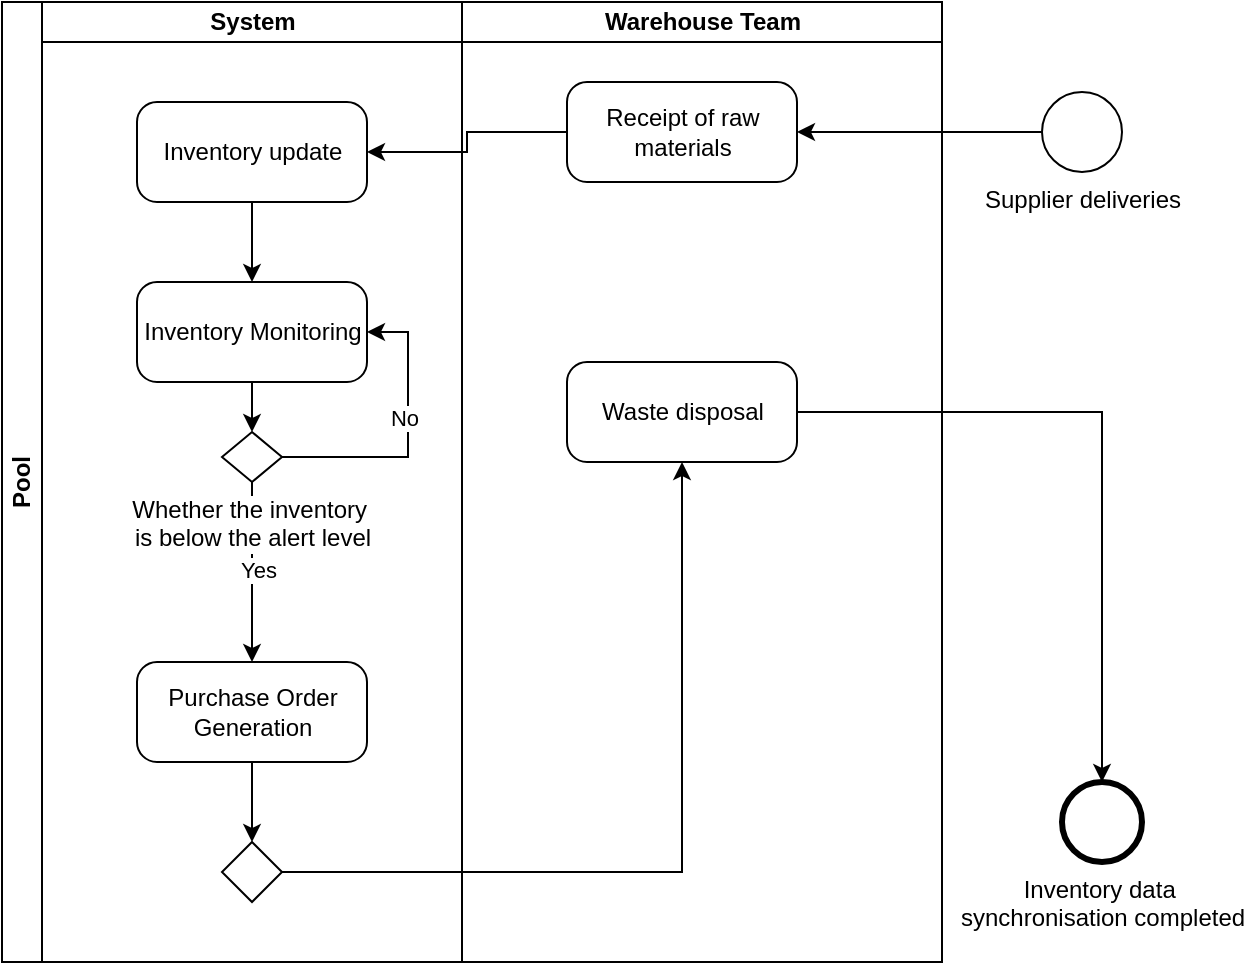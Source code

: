<mxfile version="26.0.2">
  <diagram name="第 1 页" id="a6wfArO-Y8fAT_5yJcVv">
    <mxGraphModel dx="557" dy="760" grid="1" gridSize="10" guides="1" tooltips="1" connect="1" arrows="1" fold="1" page="1" pageScale="1" pageWidth="827" pageHeight="1169" math="0" shadow="0">
      <root>
        <mxCell id="0" />
        <mxCell id="1" parent="0" />
        <mxCell id="rp6b0w_GxRdIaQ9wWKVs-3" value="Pool" style="swimlane;html=1;childLayout=stackLayout;resizeParent=1;resizeParentMax=0;startSize=20;horizontal=0;horizontalStack=1;whiteSpace=wrap;" vertex="1" parent="1">
          <mxGeometry x="120" y="150" width="470" height="480" as="geometry" />
        </mxCell>
        <mxCell id="rp6b0w_GxRdIaQ9wWKVs-4" value="System" style="swimlane;html=1;startSize=20;" vertex="1" parent="rp6b0w_GxRdIaQ9wWKVs-3">
          <mxGeometry x="20" width="210" height="480" as="geometry" />
        </mxCell>
        <mxCell id="rp6b0w_GxRdIaQ9wWKVs-24" style="edgeStyle=orthogonalEdgeStyle;rounded=0;orthogonalLoop=1;jettySize=auto;html=1;" edge="1" parent="rp6b0w_GxRdIaQ9wWKVs-4" source="rp6b0w_GxRdIaQ9wWKVs-10" target="rp6b0w_GxRdIaQ9wWKVs-11">
          <mxGeometry relative="1" as="geometry" />
        </mxCell>
        <mxCell id="rp6b0w_GxRdIaQ9wWKVs-10" value="Inventory update" style="points=[[0.25,0,0],[0.5,0,0],[0.75,0,0],[1,0.25,0],[1,0.5,0],[1,0.75,0],[0.75,1,0],[0.5,1,0],[0.25,1,0],[0,0.75,0],[0,0.5,0],[0,0.25,0]];shape=mxgraph.bpmn.task;whiteSpace=wrap;rectStyle=rounded;size=10;html=1;container=1;expand=0;collapsible=0;taskMarker=abstract;" vertex="1" parent="rp6b0w_GxRdIaQ9wWKVs-4">
          <mxGeometry x="47.5" y="50" width="115" height="50" as="geometry" />
        </mxCell>
        <mxCell id="rp6b0w_GxRdIaQ9wWKVs-16" style="edgeStyle=orthogonalEdgeStyle;rounded=0;orthogonalLoop=1;jettySize=auto;html=1;" edge="1" parent="rp6b0w_GxRdIaQ9wWKVs-4" source="rp6b0w_GxRdIaQ9wWKVs-11" target="rp6b0w_GxRdIaQ9wWKVs-14">
          <mxGeometry relative="1" as="geometry" />
        </mxCell>
        <mxCell id="rp6b0w_GxRdIaQ9wWKVs-11" value="Inventory Monitoring" style="points=[[0.25,0,0],[0.5,0,0],[0.75,0,0],[1,0.25,0],[1,0.5,0],[1,0.75,0],[0.75,1,0],[0.5,1,0],[0.25,1,0],[0,0.75,0],[0,0.5,0],[0,0.25,0]];shape=mxgraph.bpmn.task;whiteSpace=wrap;rectStyle=rounded;size=10;html=1;container=1;expand=0;collapsible=0;taskMarker=abstract;" vertex="1" parent="rp6b0w_GxRdIaQ9wWKVs-4">
          <mxGeometry x="47.5" y="140" width="115" height="50" as="geometry" />
        </mxCell>
        <mxCell id="rp6b0w_GxRdIaQ9wWKVs-27" style="edgeStyle=orthogonalEdgeStyle;rounded=0;orthogonalLoop=1;jettySize=auto;html=1;" edge="1" parent="rp6b0w_GxRdIaQ9wWKVs-4" source="rp6b0w_GxRdIaQ9wWKVs-13" target="rp6b0w_GxRdIaQ9wWKVs-26">
          <mxGeometry relative="1" as="geometry" />
        </mxCell>
        <mxCell id="rp6b0w_GxRdIaQ9wWKVs-13" value="Purchase Order Generation" style="points=[[0.25,0,0],[0.5,0,0],[0.75,0,0],[1,0.25,0],[1,0.5,0],[1,0.75,0],[0.75,1,0],[0.5,1,0],[0.25,1,0],[0,0.75,0],[0,0.5,0],[0,0.25,0]];shape=mxgraph.bpmn.task;whiteSpace=wrap;rectStyle=rounded;size=10;html=1;container=1;expand=0;collapsible=0;taskMarker=abstract;" vertex="1" parent="rp6b0w_GxRdIaQ9wWKVs-4">
          <mxGeometry x="47.5" y="330" width="115" height="50" as="geometry" />
        </mxCell>
        <mxCell id="rp6b0w_GxRdIaQ9wWKVs-17" style="edgeStyle=orthogonalEdgeStyle;rounded=0;orthogonalLoop=1;jettySize=auto;html=1;" edge="1" parent="rp6b0w_GxRdIaQ9wWKVs-4" source="rp6b0w_GxRdIaQ9wWKVs-14" target="rp6b0w_GxRdIaQ9wWKVs-13">
          <mxGeometry relative="1" as="geometry" />
        </mxCell>
        <mxCell id="rp6b0w_GxRdIaQ9wWKVs-18" value="Yes" style="edgeLabel;html=1;align=center;verticalAlign=middle;resizable=0;points=[];" vertex="1" connectable="0" parent="rp6b0w_GxRdIaQ9wWKVs-17">
          <mxGeometry x="-0.017" y="3" relative="1" as="geometry">
            <mxPoint as="offset" />
          </mxGeometry>
        </mxCell>
        <mxCell id="rp6b0w_GxRdIaQ9wWKVs-14" value="Whether the inventory&amp;nbsp;&lt;div&gt;is below the alert level&lt;/div&gt;" style="points=[[0.25,0.25,0],[0.5,0,0],[0.75,0.25,0],[1,0.5,0],[0.75,0.75,0],[0.5,1,0],[0.25,0.75,0],[0,0.5,0]];shape=mxgraph.bpmn.gateway2;html=1;verticalLabelPosition=bottom;labelBackgroundColor=#ffffff;verticalAlign=top;align=center;perimeter=rhombusPerimeter;outlineConnect=0;outline=none;symbol=none;" vertex="1" parent="rp6b0w_GxRdIaQ9wWKVs-4">
          <mxGeometry x="90" y="215" width="30" height="25" as="geometry" />
        </mxCell>
        <mxCell id="rp6b0w_GxRdIaQ9wWKVs-19" style="edgeStyle=orthogonalEdgeStyle;rounded=0;orthogonalLoop=1;jettySize=auto;html=1;entryX=1;entryY=0.5;entryDx=0;entryDy=0;entryPerimeter=0;" edge="1" parent="rp6b0w_GxRdIaQ9wWKVs-4" source="rp6b0w_GxRdIaQ9wWKVs-14" target="rp6b0w_GxRdIaQ9wWKVs-11">
          <mxGeometry relative="1" as="geometry">
            <Array as="points">
              <mxPoint x="183" y="228" />
              <mxPoint x="183" y="165" />
            </Array>
          </mxGeometry>
        </mxCell>
        <mxCell id="rp6b0w_GxRdIaQ9wWKVs-20" value="No" style="edgeLabel;html=1;align=center;verticalAlign=middle;resizable=0;points=[];" vertex="1" connectable="0" parent="rp6b0w_GxRdIaQ9wWKVs-19">
          <mxGeometry x="0.13" y="2" relative="1" as="geometry">
            <mxPoint as="offset" />
          </mxGeometry>
        </mxCell>
        <mxCell id="rp6b0w_GxRdIaQ9wWKVs-26" value="" style="points=[[0.25,0.25,0],[0.5,0,0],[0.75,0.25,0],[1,0.5,0],[0.75,0.75,0],[0.5,1,0],[0.25,0.75,0],[0,0.5,0]];shape=mxgraph.bpmn.gateway2;html=1;verticalLabelPosition=bottom;labelBackgroundColor=#ffffff;verticalAlign=top;align=center;perimeter=rhombusPerimeter;outlineConnect=0;outline=none;symbol=none;" vertex="1" parent="rp6b0w_GxRdIaQ9wWKVs-4">
          <mxGeometry x="90" y="420" width="30" height="30" as="geometry" />
        </mxCell>
        <mxCell id="rp6b0w_GxRdIaQ9wWKVs-5" value="Warehouse Team" style="swimlane;html=1;startSize=20;" vertex="1" parent="rp6b0w_GxRdIaQ9wWKVs-3">
          <mxGeometry x="230" width="240" height="480" as="geometry" />
        </mxCell>
        <mxCell id="rp6b0w_GxRdIaQ9wWKVs-8" value="Receipt of raw materials" style="points=[[0.25,0,0],[0.5,0,0],[0.75,0,0],[1,0.25,0],[1,0.5,0],[1,0.75,0],[0.75,1,0],[0.5,1,0],[0.25,1,0],[0,0.75,0],[0,0.5,0],[0,0.25,0]];shape=mxgraph.bpmn.task;whiteSpace=wrap;rectStyle=rounded;size=10;html=1;container=1;expand=0;collapsible=0;taskMarker=abstract;" vertex="1" parent="rp6b0w_GxRdIaQ9wWKVs-5">
          <mxGeometry x="52.5" y="40" width="115" height="50" as="geometry" />
        </mxCell>
        <mxCell id="rp6b0w_GxRdIaQ9wWKVs-9" value="Waste disposal" style="points=[[0.25,0,0],[0.5,0,0],[0.75,0,0],[1,0.25,0],[1,0.5,0],[1,0.75,0],[0.75,1,0],[0.5,1,0],[0.25,1,0],[0,0.75,0],[0,0.5,0],[0,0.25,0]];shape=mxgraph.bpmn.task;whiteSpace=wrap;rectStyle=rounded;size=10;html=1;container=1;expand=0;collapsible=0;taskMarker=abstract;" vertex="1" parent="rp6b0w_GxRdIaQ9wWKVs-5">
          <mxGeometry x="52.5" y="180" width="115" height="50" as="geometry" />
        </mxCell>
        <mxCell id="rp6b0w_GxRdIaQ9wWKVs-22" style="edgeStyle=orthogonalEdgeStyle;rounded=0;orthogonalLoop=1;jettySize=auto;html=1;" edge="1" parent="rp6b0w_GxRdIaQ9wWKVs-5" source="rp6b0w_GxRdIaQ9wWKVs-7" target="rp6b0w_GxRdIaQ9wWKVs-8">
          <mxGeometry relative="1" as="geometry" />
        </mxCell>
        <mxCell id="rp6b0w_GxRdIaQ9wWKVs-7" value="Supplier deliveries" style="points=[[0.145,0.145,0],[0.5,0,0],[0.855,0.145,0],[1,0.5,0],[0.855,0.855,0],[0.5,1,0],[0.145,0.855,0],[0,0.5,0]];shape=mxgraph.bpmn.event;html=1;verticalLabelPosition=bottom;labelBackgroundColor=#ffffff;verticalAlign=top;align=center;perimeter=ellipsePerimeter;outlineConnect=0;aspect=fixed;outline=standard;symbol=general;" vertex="1" parent="rp6b0w_GxRdIaQ9wWKVs-5">
          <mxGeometry x="290" y="45" width="40" height="40" as="geometry" />
        </mxCell>
        <mxCell id="rp6b0w_GxRdIaQ9wWKVs-23" style="edgeStyle=orthogonalEdgeStyle;rounded=0;orthogonalLoop=1;jettySize=auto;html=1;" edge="1" parent="rp6b0w_GxRdIaQ9wWKVs-3" source="rp6b0w_GxRdIaQ9wWKVs-8" target="rp6b0w_GxRdIaQ9wWKVs-10">
          <mxGeometry relative="1" as="geometry" />
        </mxCell>
        <mxCell id="rp6b0w_GxRdIaQ9wWKVs-28" style="edgeStyle=orthogonalEdgeStyle;rounded=0;orthogonalLoop=1;jettySize=auto;html=1;" edge="1" parent="rp6b0w_GxRdIaQ9wWKVs-3" source="rp6b0w_GxRdIaQ9wWKVs-26" target="rp6b0w_GxRdIaQ9wWKVs-9">
          <mxGeometry relative="1" as="geometry" />
        </mxCell>
        <mxCell id="rp6b0w_GxRdIaQ9wWKVs-25" value="Inventory data&amp;nbsp;&lt;div&gt;synchronisation completed&lt;/div&gt;" style="points=[[0.145,0.145,0],[0.5,0,0],[0.855,0.145,0],[1,0.5,0],[0.855,0.855,0],[0.5,1,0],[0.145,0.855,0],[0,0.5,0]];shape=mxgraph.bpmn.event;html=1;verticalLabelPosition=bottom;labelBackgroundColor=#ffffff;verticalAlign=top;align=center;perimeter=ellipsePerimeter;outlineConnect=0;aspect=fixed;outline=end;symbol=terminate2;" vertex="1" parent="1">
          <mxGeometry x="650" y="540" width="40" height="40" as="geometry" />
        </mxCell>
        <mxCell id="rp6b0w_GxRdIaQ9wWKVs-29" style="edgeStyle=orthogonalEdgeStyle;rounded=0;orthogonalLoop=1;jettySize=auto;html=1;" edge="1" parent="1" source="rp6b0w_GxRdIaQ9wWKVs-9" target="rp6b0w_GxRdIaQ9wWKVs-25">
          <mxGeometry relative="1" as="geometry" />
        </mxCell>
      </root>
    </mxGraphModel>
  </diagram>
</mxfile>
